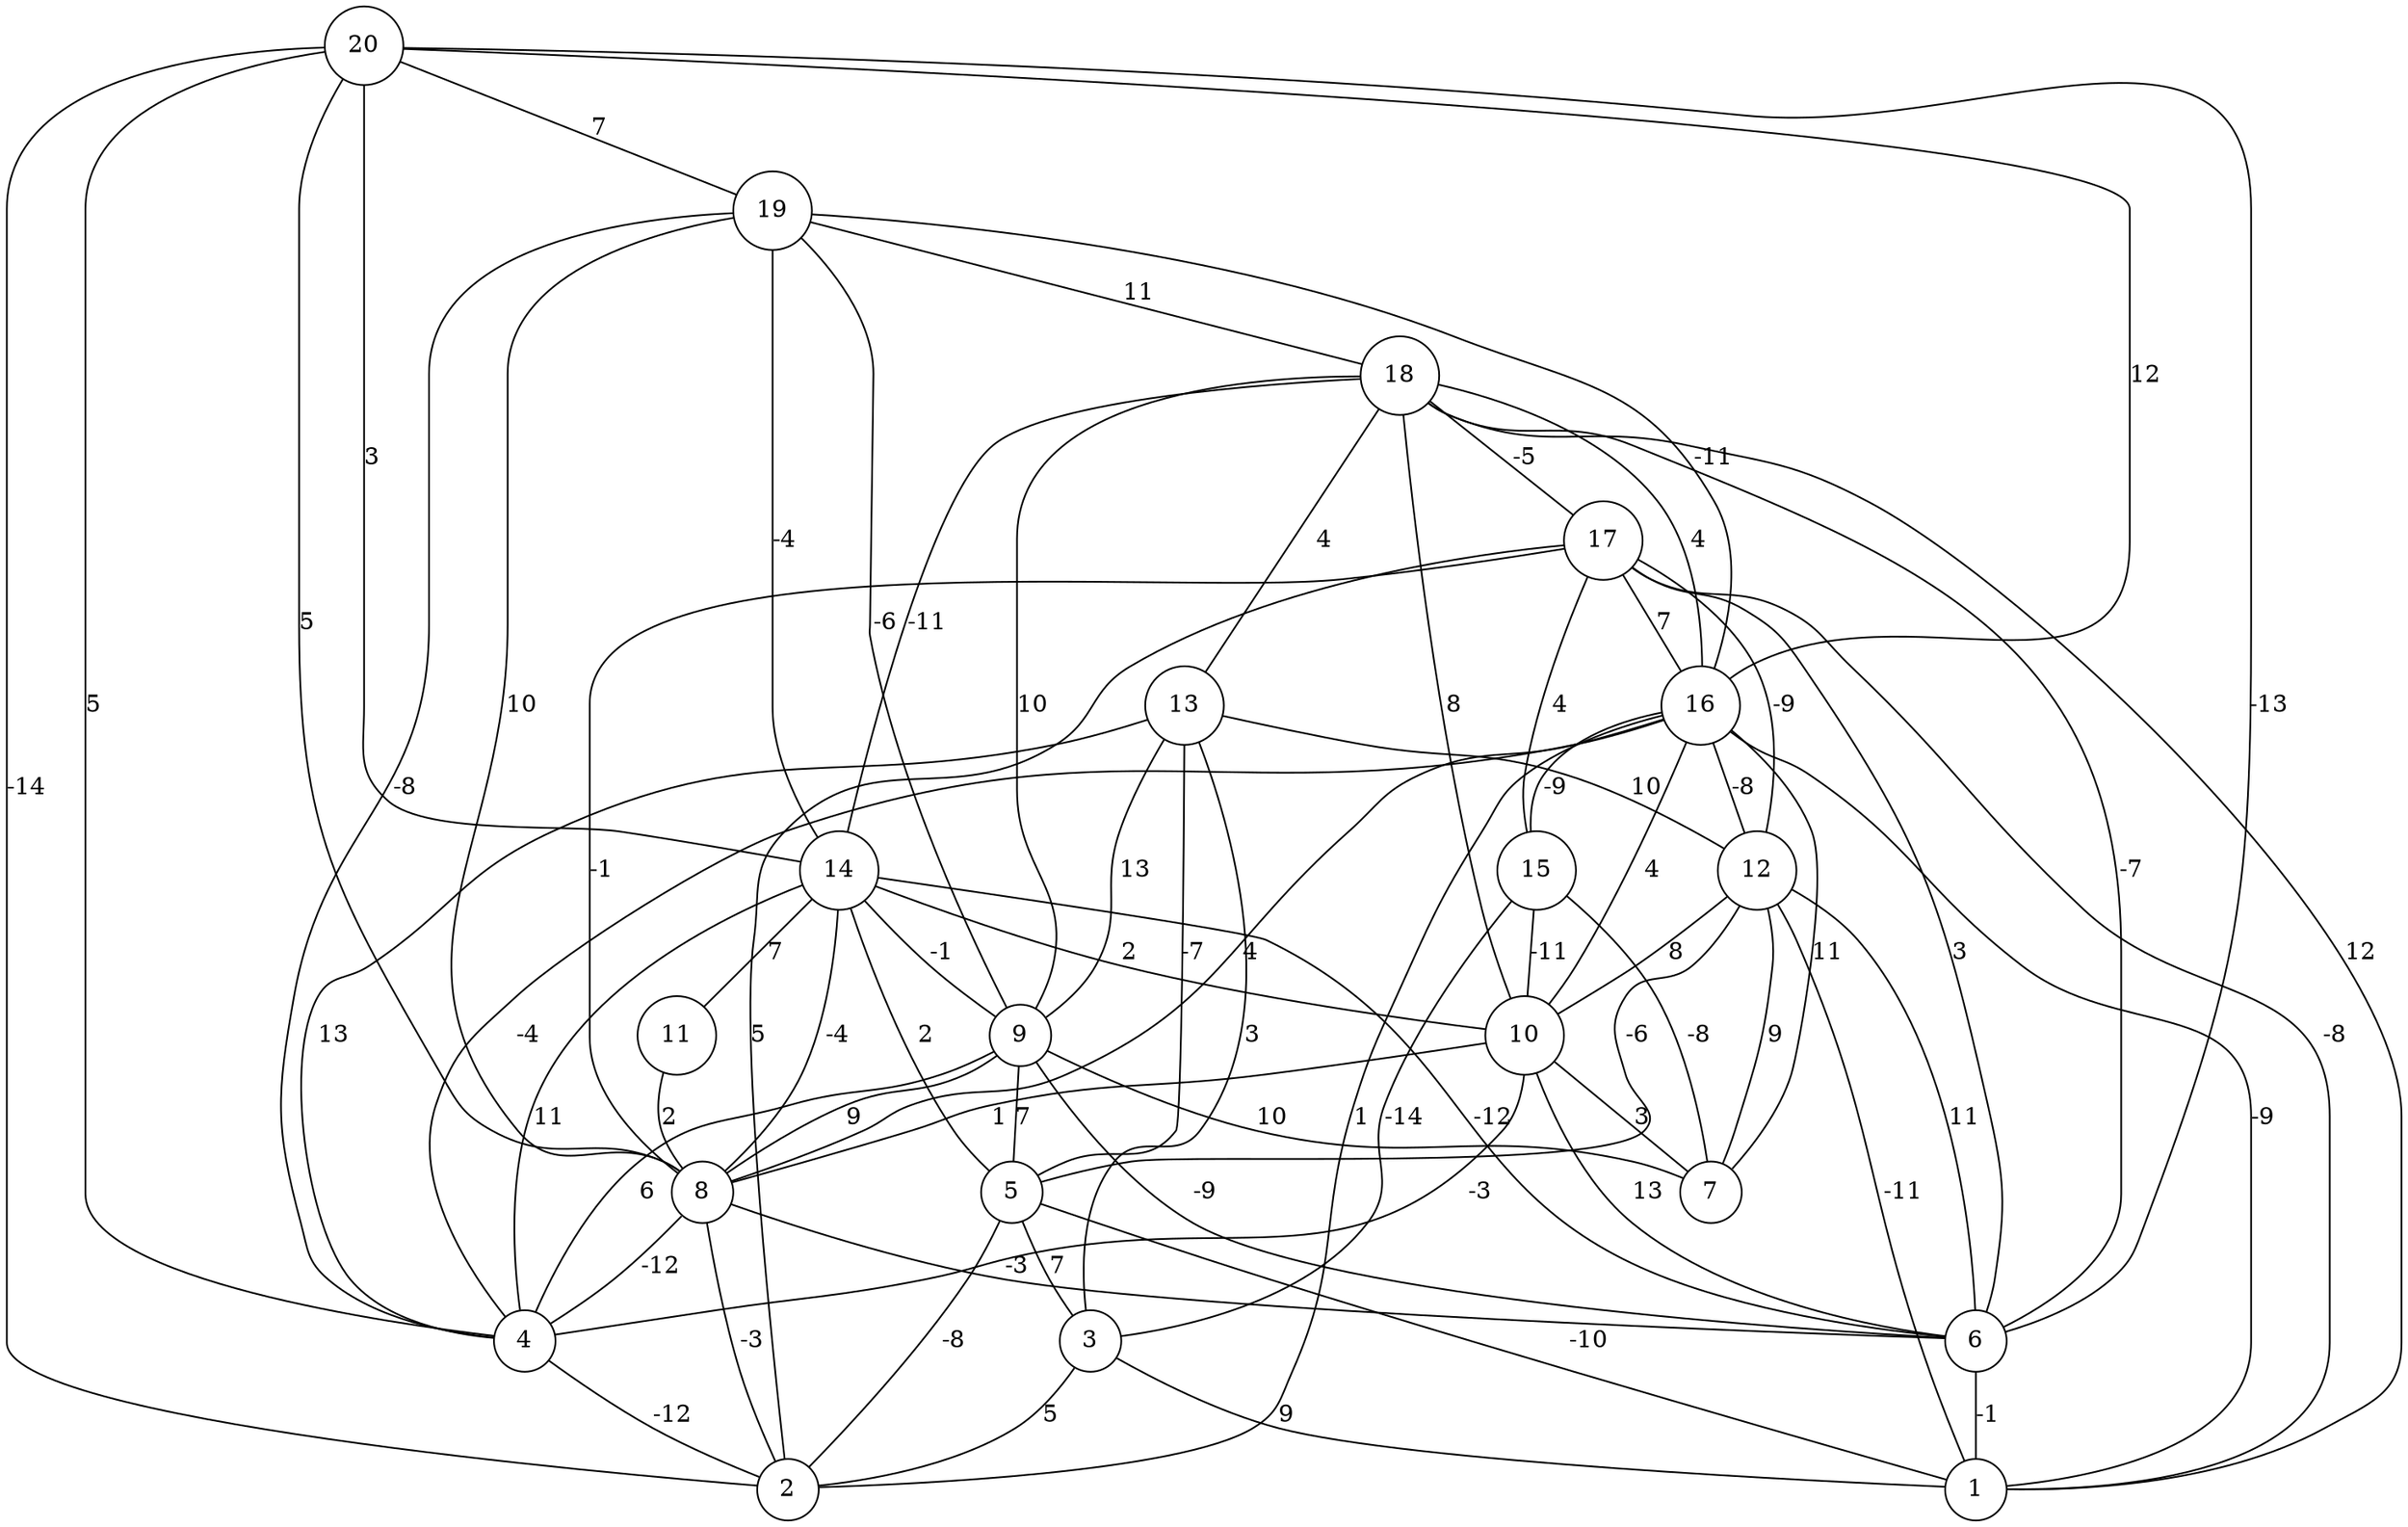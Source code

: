 graph { 
	 fontname="Helvetica,Arial,sans-serif" 
	 node [shape = circle]; 
	 20 -- 2 [label = "-14"];
	 20 -- 4 [label = "5"];
	 20 -- 6 [label = "-13"];
	 20 -- 8 [label = "5"];
	 20 -- 14 [label = "3"];
	 20 -- 16 [label = "12"];
	 20 -- 19 [label = "7"];
	 19 -- 4 [label = "-8"];
	 19 -- 8 [label = "10"];
	 19 -- 9 [label = "-6"];
	 19 -- 14 [label = "-4"];
	 19 -- 16 [label = "-11"];
	 19 -- 18 [label = "11"];
	 18 -- 1 [label = "12"];
	 18 -- 6 [label = "-7"];
	 18 -- 9 [label = "10"];
	 18 -- 10 [label = "8"];
	 18 -- 13 [label = "4"];
	 18 -- 14 [label = "-11"];
	 18 -- 16 [label = "4"];
	 18 -- 17 [label = "-5"];
	 17 -- 1 [label = "-8"];
	 17 -- 2 [label = "5"];
	 17 -- 6 [label = "3"];
	 17 -- 8 [label = "-1"];
	 17 -- 12 [label = "-9"];
	 17 -- 15 [label = "4"];
	 17 -- 16 [label = "7"];
	 16 -- 1 [label = "-9"];
	 16 -- 2 [label = "1"];
	 16 -- 4 [label = "-4"];
	 16 -- 7 [label = "11"];
	 16 -- 8 [label = "4"];
	 16 -- 10 [label = "4"];
	 16 -- 12 [label = "-8"];
	 16 -- 15 [label = "-9"];
	 15 -- 3 [label = "-14"];
	 15 -- 7 [label = "-8"];
	 15 -- 10 [label = "-11"];
	 14 -- 4 [label = "11"];
	 14 -- 5 [label = "2"];
	 14 -- 6 [label = "-12"];
	 14 -- 8 [label = "-4"];
	 14 -- 9 [label = "-1"];
	 14 -- 10 [label = "2"];
	 14 -- 11 [label = "7"];
	 13 -- 3 [label = "3"];
	 13 -- 4 [label = "13"];
	 13 -- 5 [label = "-7"];
	 13 -- 9 [label = "13"];
	 13 -- 12 [label = "10"];
	 12 -- 1 [label = "-11"];
	 12 -- 5 [label = "-6"];
	 12 -- 6 [label = "11"];
	 12 -- 7 [label = "9"];
	 12 -- 10 [label = "8"];
	 11 -- 8 [label = "2"];
	 10 -- 4 [label = "-3"];
	 10 -- 6 [label = "13"];
	 10 -- 7 [label = "3"];
	 10 -- 8 [label = "1"];
	 9 -- 4 [label = "6"];
	 9 -- 5 [label = "7"];
	 9 -- 6 [label = "-9"];
	 9 -- 7 [label = "10"];
	 9 -- 8 [label = "9"];
	 8 -- 2 [label = "-3"];
	 8 -- 4 [label = "-12"];
	 8 -- 6 [label = "-3"];
	 6 -- 1 [label = "-1"];
	 5 -- 1 [label = "-10"];
	 5 -- 2 [label = "-8"];
	 5 -- 3 [label = "7"];
	 4 -- 2 [label = "-12"];
	 3 -- 1 [label = "9"];
	 3 -- 2 [label = "5"];
	 1;
	 2;
	 3;
	 4;
	 5;
	 6;
	 7;
	 8;
	 9;
	 10;
	 11;
	 12;
	 13;
	 14;
	 15;
	 16;
	 17;
	 18;
	 19;
	 20;
}
